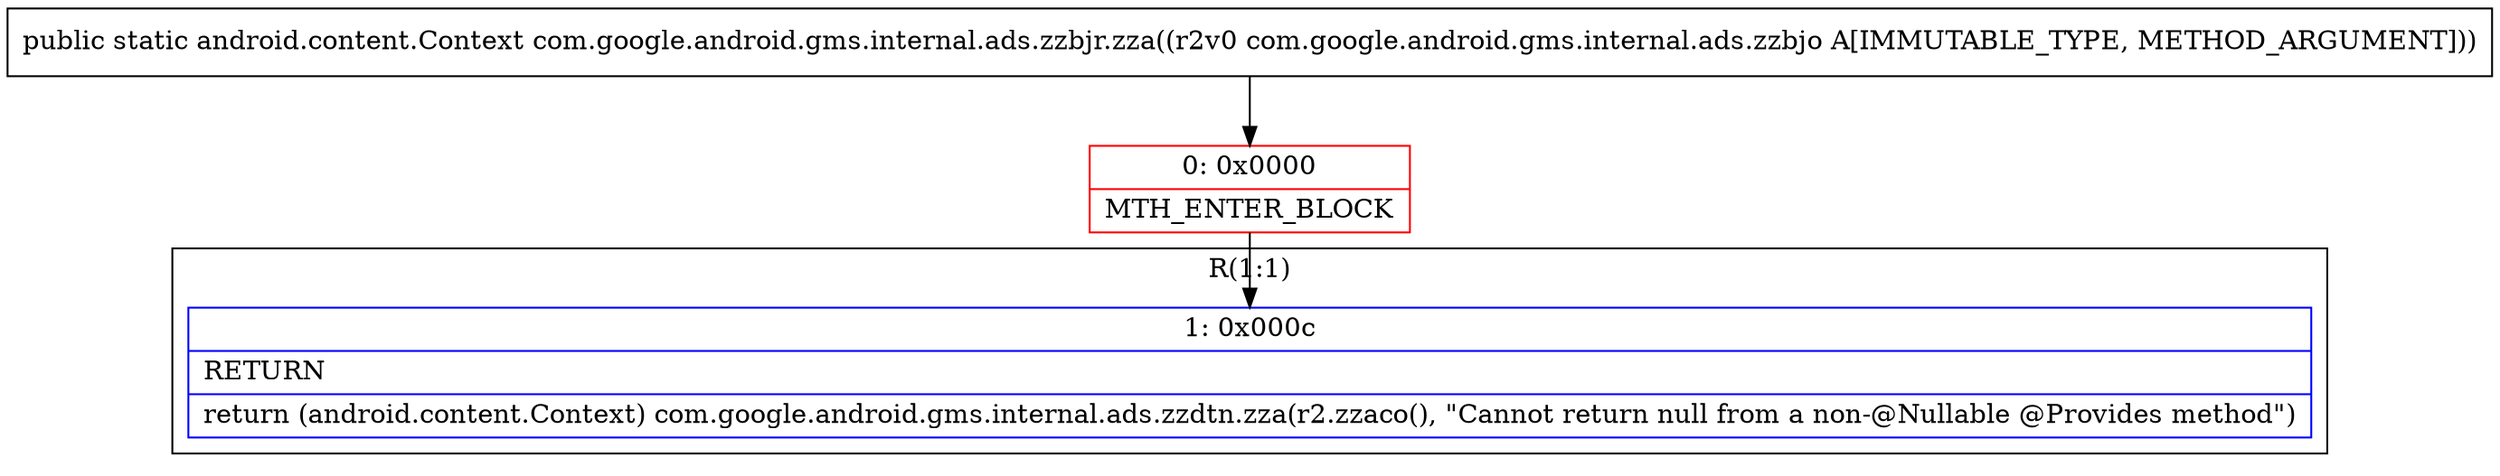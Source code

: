 digraph "CFG forcom.google.android.gms.internal.ads.zzbjr.zza(Lcom\/google\/android\/gms\/internal\/ads\/zzbjo;)Landroid\/content\/Context;" {
subgraph cluster_Region_2094871136 {
label = "R(1:1)";
node [shape=record,color=blue];
Node_1 [shape=record,label="{1\:\ 0x000c|RETURN\l|return (android.content.Context) com.google.android.gms.internal.ads.zzdtn.zza(r2.zzaco(), \"Cannot return null from a non\-@Nullable @Provides method\")\l}"];
}
Node_0 [shape=record,color=red,label="{0\:\ 0x0000|MTH_ENTER_BLOCK\l}"];
MethodNode[shape=record,label="{public static android.content.Context com.google.android.gms.internal.ads.zzbjr.zza((r2v0 com.google.android.gms.internal.ads.zzbjo A[IMMUTABLE_TYPE, METHOD_ARGUMENT])) }"];
MethodNode -> Node_0;
Node_0 -> Node_1;
}

